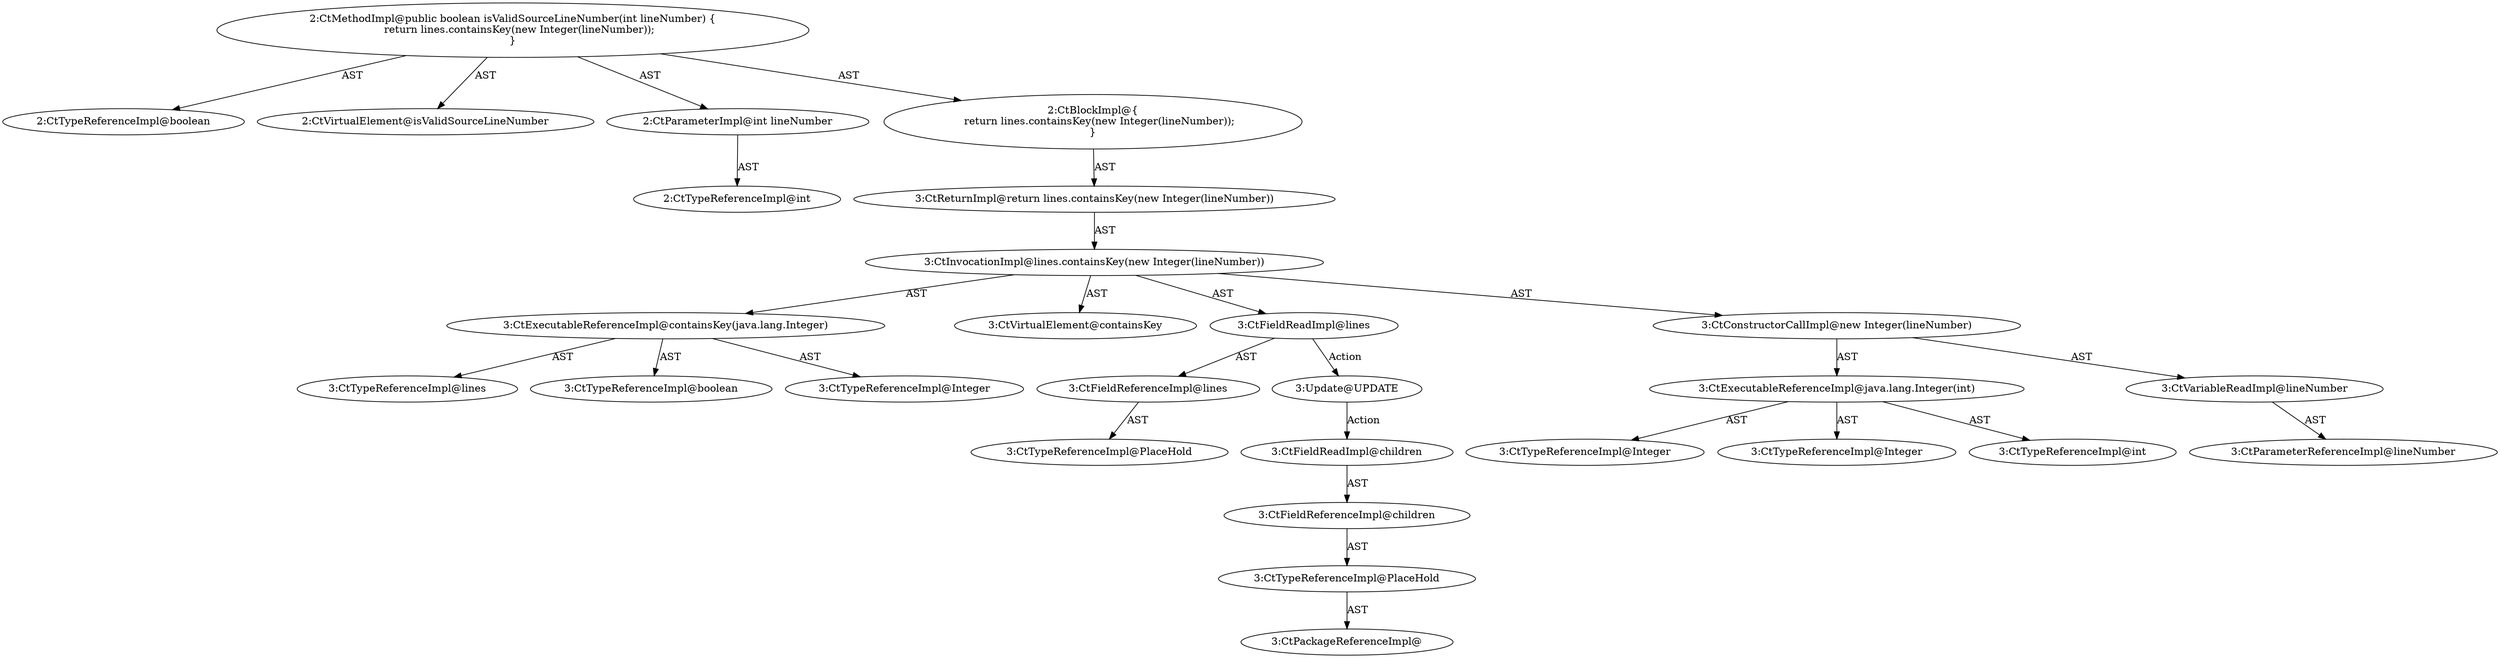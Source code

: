digraph "isValidSourceLineNumber#?,int" {
0 [label="2:CtTypeReferenceImpl@boolean" shape=ellipse]
1 [label="2:CtVirtualElement@isValidSourceLineNumber" shape=ellipse]
2 [label="2:CtParameterImpl@int lineNumber" shape=ellipse]
3 [label="2:CtTypeReferenceImpl@int" shape=ellipse]
4 [label="3:CtExecutableReferenceImpl@containsKey(java.lang.Integer)" shape=ellipse]
5 [label="3:CtTypeReferenceImpl@lines" shape=ellipse]
6 [label="3:CtTypeReferenceImpl@boolean" shape=ellipse]
7 [label="3:CtTypeReferenceImpl@Integer" shape=ellipse]
8 [label="3:CtVirtualElement@containsKey" shape=ellipse]
9 [label="3:CtFieldReferenceImpl@lines" shape=ellipse]
10 [label="3:CtTypeReferenceImpl@PlaceHold" shape=ellipse]
11 [label="3:CtFieldReadImpl@lines" shape=ellipse]
12 [label="3:CtExecutableReferenceImpl@java.lang.Integer(int)" shape=ellipse]
13 [label="3:CtTypeReferenceImpl@Integer" shape=ellipse]
14 [label="3:CtTypeReferenceImpl@Integer" shape=ellipse]
15 [label="3:CtTypeReferenceImpl@int" shape=ellipse]
16 [label="3:CtVariableReadImpl@lineNumber" shape=ellipse]
17 [label="3:CtParameterReferenceImpl@lineNumber" shape=ellipse]
18 [label="3:CtConstructorCallImpl@new Integer(lineNumber)" shape=ellipse]
19 [label="3:CtInvocationImpl@lines.containsKey(new Integer(lineNumber))" shape=ellipse]
20 [label="3:CtReturnImpl@return lines.containsKey(new Integer(lineNumber))" shape=ellipse]
21 [label="2:CtBlockImpl@\{
    return lines.containsKey(new Integer(lineNumber));
\}" shape=ellipse]
22 [label="2:CtMethodImpl@public boolean isValidSourceLineNumber(int lineNumber) \{
    return lines.containsKey(new Integer(lineNumber));
\}" shape=ellipse]
23 [label="3:Update@UPDATE" shape=ellipse]
24 [label="3:CtPackageReferenceImpl@" shape=ellipse]
25 [label="3:CtTypeReferenceImpl@PlaceHold" shape=ellipse]
26 [label="3:CtFieldReferenceImpl@children" shape=ellipse]
27 [label="3:CtFieldReadImpl@children" shape=ellipse]
2 -> 3 [label="AST"];
4 -> 5 [label="AST"];
4 -> 6 [label="AST"];
4 -> 7 [label="AST"];
9 -> 10 [label="AST"];
11 -> 9 [label="AST"];
11 -> 23 [label="Action"];
12 -> 13 [label="AST"];
12 -> 14 [label="AST"];
12 -> 15 [label="AST"];
16 -> 17 [label="AST"];
18 -> 12 [label="AST"];
18 -> 16 [label="AST"];
19 -> 8 [label="AST"];
19 -> 11 [label="AST"];
19 -> 4 [label="AST"];
19 -> 18 [label="AST"];
20 -> 19 [label="AST"];
21 -> 20 [label="AST"];
22 -> 1 [label="AST"];
22 -> 0 [label="AST"];
22 -> 2 [label="AST"];
22 -> 21 [label="AST"];
23 -> 27 [label="Action"];
25 -> 24 [label="AST"];
26 -> 25 [label="AST"];
27 -> 26 [label="AST"];
}